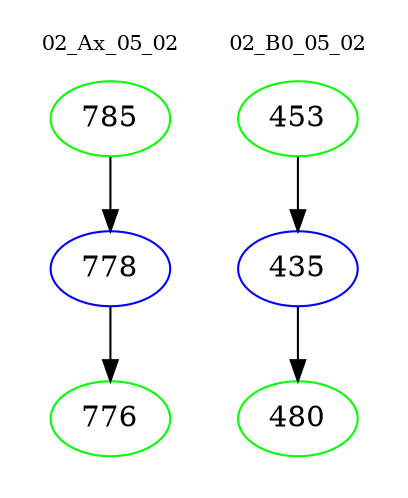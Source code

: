 digraph{
subgraph cluster_0 {
color = white
label = "02_Ax_05_02";
fontsize=10;
T0_785 [label="785", color="green"]
T0_785 -> T0_778 [color="black"]
T0_778 [label="778", color="blue"]
T0_778 -> T0_776 [color="black"]
T0_776 [label="776", color="green"]
}
subgraph cluster_1 {
color = white
label = "02_B0_05_02";
fontsize=10;
T1_453 [label="453", color="green"]
T1_453 -> T1_435 [color="black"]
T1_435 [label="435", color="blue"]
T1_435 -> T1_480 [color="black"]
T1_480 [label="480", color="green"]
}
}
